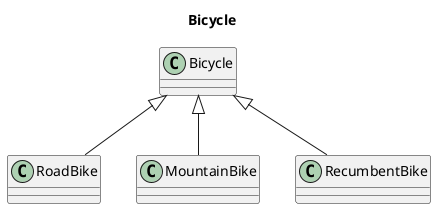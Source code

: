 @startuml
title Bicycle
class "Bicycle" as Bicycle {

}

class "RoadBike" as RoadBike
class "MountainBike" as MountainBike
class "RecumbentBike" as RecumbentBike

Bicycle <|-- RoadBike
Bicycle <|-- MountainBike
Bicycle <|-- RecumbentBike
@enduml
